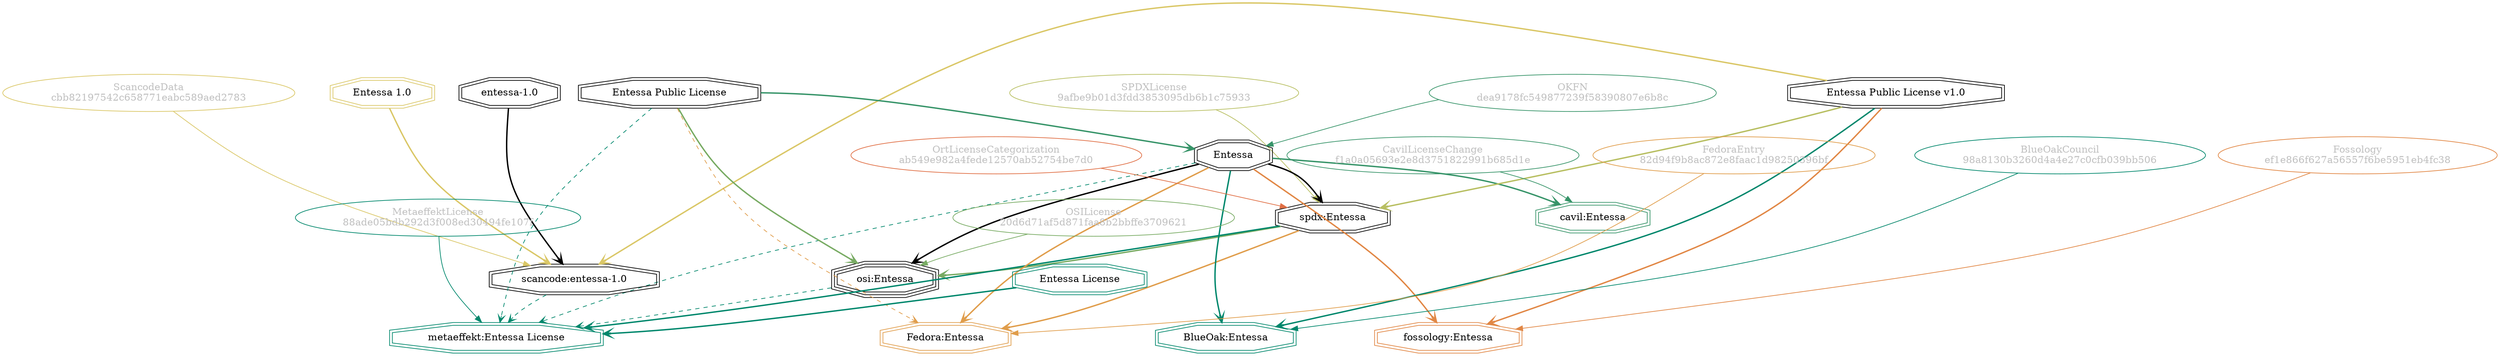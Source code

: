 strict digraph {
    node [shape=box];
    graph [splines=curved];
    1618 [label="SPDXLicense\n9afbe9b01d3fdd3853095db6b1c75933"
         ,fontcolor=gray
         ,color="#b8bf62"
         ,fillcolor="beige;1"
         ,shape=ellipse];
    1619 [label="spdx:Entessa"
         ,shape=doubleoctagon];
    1620 [label=Entessa
         ,shape=doubleoctagon];
    1621 [label="Entessa Public License v1.0"
         ,shape=doubleoctagon];
    5025 [label="OSILicense\n20d6d71af5d871faa8b2bbffe3709621"
         ,fontcolor=gray
         ,color="#78ab63"
         ,fillcolor="beige;1"
         ,shape=ellipse];
    5026 [label="osi:Entessa"
         ,shape=tripleoctagon];
    5027 [label="Entessa Public License"
         ,shape=doubleoctagon];
    6342 [label="FedoraEntry\n82d94f9b8ac872e8faac1d98250396bf"
         ,fontcolor=gray
         ,color="#e09d4b"
         ,fillcolor="beige;1"
         ,shape=ellipse];
    6343 [label="Fedora:Entessa"
         ,color="#e09d4b"
         ,shape=doubleoctagon];
    8828 [label="BlueOakCouncil\n98a8130b3260d4a4e27c0cfb039bb506"
         ,fontcolor=gray
         ,color="#00876c"
         ,fillcolor="beige;1"
         ,shape=ellipse];
    8829 [label="BlueOak:Entessa"
         ,color="#00876c"
         ,shape=doubleoctagon];
    15169 [label="ScancodeData\ncbb82197542c658771eabc589aed2783"
          ,fontcolor=gray
          ,color="#dac767"
          ,fillcolor="beige;1"
          ,shape=ellipse];
    15170 [label="scancode:entessa-1.0"
          ,shape=doubleoctagon];
    15171 [label="entessa-1.0"
          ,shape=doubleoctagon];
    15172 [label="Entessa 1.0"
          ,color="#dac767"
          ,shape=doubleoctagon];
    26678 [label="Fossology\nef1e866f627a56557f6be5951eb4fc38"
          ,fontcolor=gray
          ,color="#e18745"
          ,fillcolor="beige;1"
          ,shape=ellipse];
    26679 [label="fossology:Entessa"
          ,color="#e18745"
          ,shape=doubleoctagon];
    28295 [label="OKFN\ndea9178fc549877239f58390807e6b8c"
          ,fontcolor=gray
          ,color="#379469"
          ,fillcolor="beige;1"
          ,shape=ellipse];
    28674 [label="OrtLicenseCategorization\nab549e982a4fede12570ab52754be7d0"
          ,fontcolor=gray
          ,color="#e06f45"
          ,fillcolor="beige;1"
          ,shape=ellipse];
    36764 [label="CavilLicenseChange\nf1a0a05693e2e8d3751822991b685d1e"
          ,fontcolor=gray
          ,color="#379469"
          ,fillcolor="beige;1"
          ,shape=ellipse];
    36765 [label="cavil:Entessa"
          ,color="#379469"
          ,shape=doubleoctagon];
    41622 [label="MetaeffektLicense\n88ade05bdb292d3f008ed30494fe107f"
          ,fontcolor=gray
          ,color="#00876c"
          ,fillcolor="beige;1"
          ,shape=ellipse];
    41623 [label="metaeffekt:Entessa License"
          ,color="#00876c"
          ,shape=doubleoctagon];
    41624 [label="Entessa License"
          ,color="#00876c"
          ,shape=doubleoctagon];
    1618 -> 1619 [weight=0.5
                 ,color="#b8bf62"];
    1619 -> 5026 [style=bold
                 ,arrowhead=vee
                 ,weight=0.7
                 ,color="#78ab63"];
    1619 -> 6343 [style=bold
                 ,arrowhead=vee
                 ,weight=0.7
                 ,color="#e09d4b"];
    1619 -> 41623 [style=bold
                  ,arrowhead=vee
                  ,weight=0.7
                  ,color="#00876c"];
    1620 -> 1619 [style=bold
                 ,arrowhead=vee
                 ,weight=0.7];
    1620 -> 5026 [style=bold
                 ,arrowhead=vee
                 ,weight=0.7];
    1620 -> 6343 [style=bold
                 ,arrowhead=vee
                 ,weight=0.7
                 ,color="#e09d4b"];
    1620 -> 6343 [style=bold
                 ,arrowhead=vee
                 ,weight=0.7
                 ,color="#e09d4b"];
    1620 -> 8829 [style=bold
                 ,arrowhead=vee
                 ,weight=0.7
                 ,color="#00876c"];
    1620 -> 26679 [style=bold
                  ,arrowhead=vee
                  ,weight=0.7
                  ,color="#e18745"];
    1620 -> 36765 [style=bold
                  ,arrowhead=vee
                  ,weight=0.7
                  ,color="#379469"];
    1620 -> 36765 [style=bold
                  ,arrowhead=vee
                  ,weight=0.7
                  ,color="#379469"];
    1620 -> 41623 [style=dashed
                  ,arrowhead=vee
                  ,weight=0.5
                  ,color="#00876c"];
    1621 -> 1619 [style=bold
                 ,arrowhead=vee
                 ,weight=0.7
                 ,color="#b8bf62"];
    1621 -> 8829 [style=bold
                 ,arrowhead=vee
                 ,weight=0.7
                 ,color="#00876c"];
    1621 -> 15170 [style=bold
                  ,arrowhead=vee
                  ,weight=0.7
                  ,color="#dac767"];
    1621 -> 26679 [style=bold
                  ,arrowhead=vee
                  ,weight=0.7
                  ,color="#e18745"];
    5025 -> 5026 [weight=0.5
                 ,color="#78ab63"];
    5026 -> 41623 [style=dashed
                  ,arrowhead=vee
                  ,weight=0.5
                  ,color="#00876c"];
    5027 -> 1620 [style=bold
                 ,arrowhead=vee
                 ,weight=0.7
                 ,color="#379469"];
    5027 -> 5026 [style=bold
                 ,arrowhead=vee
                 ,weight=0.7
                 ,color="#78ab63"];
    5027 -> 6343 [style=dashed
                 ,arrowhead=vee
                 ,weight=0.5
                 ,color="#e09d4b"];
    5027 -> 41623 [style=dashed
                  ,arrowhead=vee
                  ,weight=0.5
                  ,color="#00876c"];
    6342 -> 6343 [weight=0.5
                 ,color="#e09d4b"];
    8828 -> 8829 [weight=0.5
                 ,color="#00876c"];
    15169 -> 15170 [weight=0.5
                   ,color="#dac767"];
    15170 -> 41623 [style=dashed
                   ,arrowhead=vee
                   ,weight=0.5
                   ,color="#00876c"];
    15171 -> 15170 [style=bold
                   ,arrowhead=vee
                   ,weight=0.7];
    15172 -> 15170 [style=bold
                   ,arrowhead=vee
                   ,weight=0.7
                   ,color="#dac767"];
    26678 -> 26679 [weight=0.5
                   ,color="#e18745"];
    28295 -> 1620 [weight=0.5
                  ,color="#379469"];
    28674 -> 1619 [weight=0.5
                  ,color="#e06f45"];
    36764 -> 36765 [weight=0.5
                   ,color="#379469"];
    41622 -> 41623 [weight=0.5
                   ,color="#00876c"];
    41624 -> 41623 [style=bold
                   ,arrowhead=vee
                   ,weight=0.7
                   ,color="#00876c"];
    41624 -> 41623 [style=bold
                   ,arrowhead=vee
                   ,weight=0.7
                   ,color="#00876c"];
}
